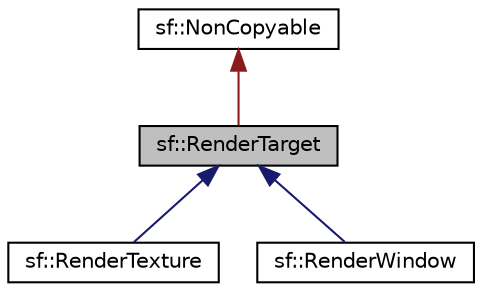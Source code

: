 digraph "sf::RenderTarget"
{
  edge [fontname="Helvetica",fontsize="10",labelfontname="Helvetica",labelfontsize="10"];
  node [fontname="Helvetica",fontsize="10",shape=record];
  Node0 [label="sf::RenderTarget",height=0.2,width=0.4,color="black", fillcolor="grey75", style="filled", fontcolor="black"];
  Node1 -> Node0 [dir="back",color="firebrick4",fontsize="10",style="solid"];
  Node1 [label="sf::NonCopyable",height=0.2,width=0.4,color="black", fillcolor="white", style="filled",URL="$classsf_1_1_non_copyable.html",tooltip="Utility class that makes any derived class non-copyable. "];
  Node0 -> Node2 [dir="back",color="midnightblue",fontsize="10",style="solid"];
  Node2 [label="sf::RenderTexture",height=0.2,width=0.4,color="black", fillcolor="white", style="filled",URL="$classsf_1_1_render_texture.html",tooltip="Target for off-screen 2D rendering into a texture. "];
  Node0 -> Node3 [dir="back",color="midnightblue",fontsize="10",style="solid"];
  Node3 [label="sf::RenderWindow",height=0.2,width=0.4,color="black", fillcolor="white", style="filled",URL="$classsf_1_1_render_window.html",tooltip="Window that can serve as a target for 2D drawing. "];
}
